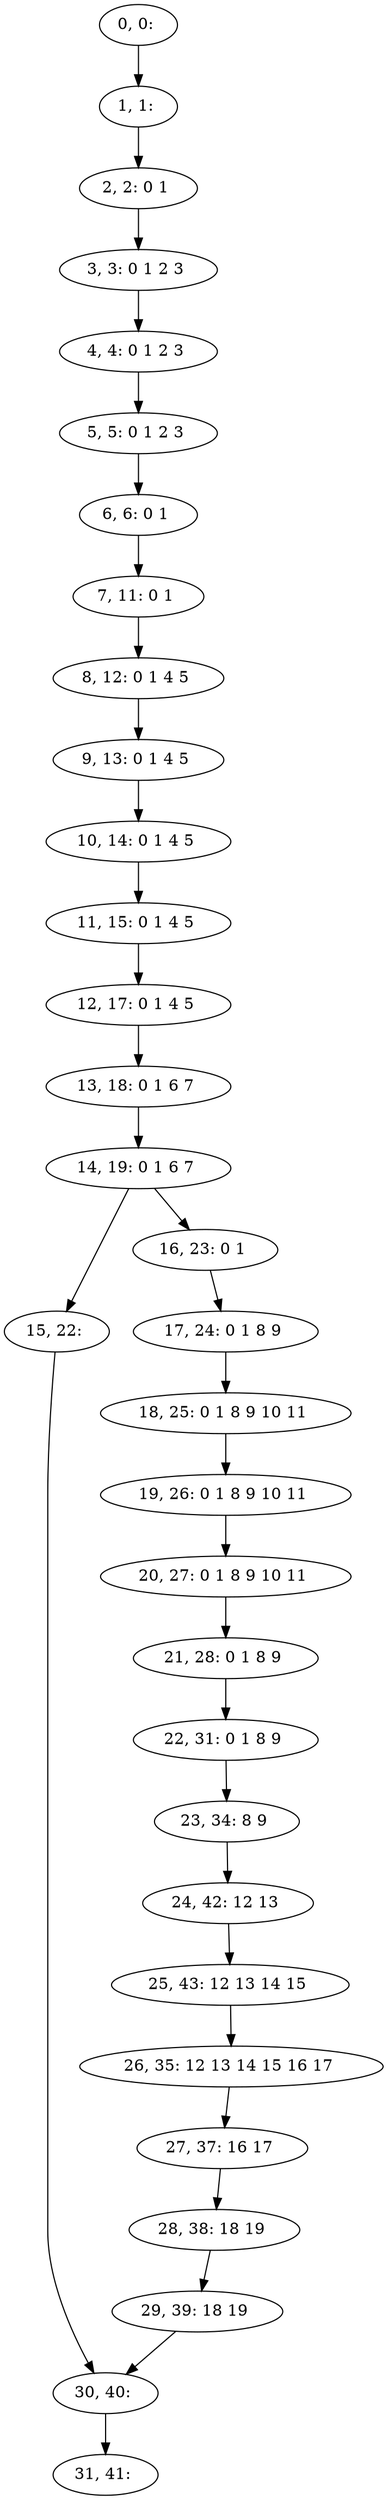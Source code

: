 digraph G {
0[label="0, 0: "];
1[label="1, 1: "];
2[label="2, 2: 0 1 "];
3[label="3, 3: 0 1 2 3 "];
4[label="4, 4: 0 1 2 3 "];
5[label="5, 5: 0 1 2 3 "];
6[label="6, 6: 0 1 "];
7[label="7, 11: 0 1 "];
8[label="8, 12: 0 1 4 5 "];
9[label="9, 13: 0 1 4 5 "];
10[label="10, 14: 0 1 4 5 "];
11[label="11, 15: 0 1 4 5 "];
12[label="12, 17: 0 1 4 5 "];
13[label="13, 18: 0 1 6 7 "];
14[label="14, 19: 0 1 6 7 "];
15[label="15, 22: "];
16[label="16, 23: 0 1 "];
17[label="17, 24: 0 1 8 9 "];
18[label="18, 25: 0 1 8 9 10 11 "];
19[label="19, 26: 0 1 8 9 10 11 "];
20[label="20, 27: 0 1 8 9 10 11 "];
21[label="21, 28: 0 1 8 9 "];
22[label="22, 31: 0 1 8 9 "];
23[label="23, 34: 8 9 "];
24[label="24, 42: 12 13 "];
25[label="25, 43: 12 13 14 15 "];
26[label="26, 35: 12 13 14 15 16 17 "];
27[label="27, 37: 16 17 "];
28[label="28, 38: 18 19 "];
29[label="29, 39: 18 19 "];
30[label="30, 40: "];
31[label="31, 41: "];
0->1 ;
1->2 ;
2->3 ;
3->4 ;
4->5 ;
5->6 ;
6->7 ;
7->8 ;
8->9 ;
9->10 ;
10->11 ;
11->12 ;
12->13 ;
13->14 ;
14->15 ;
14->16 ;
15->30 ;
16->17 ;
17->18 ;
18->19 ;
19->20 ;
20->21 ;
21->22 ;
22->23 ;
23->24 ;
24->25 ;
25->26 ;
26->27 ;
27->28 ;
28->29 ;
29->30 ;
30->31 ;
}
